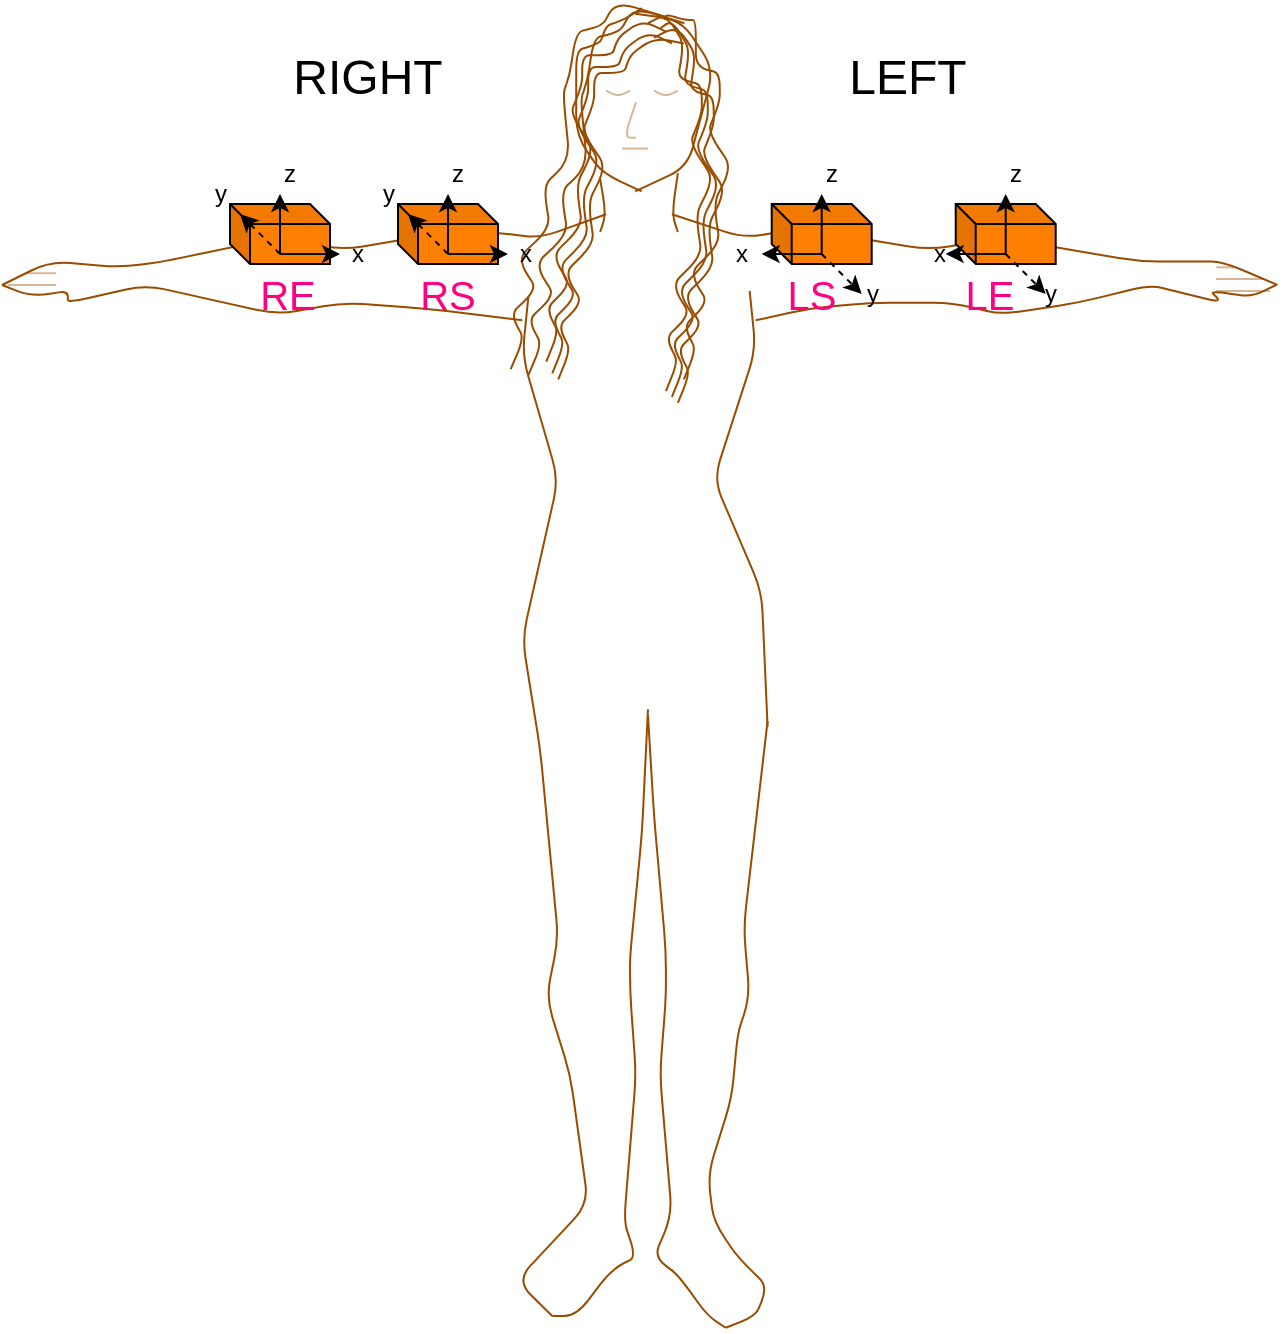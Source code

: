 <mxfile version="14.5.8" type="device"><diagram id="yC_cLRdMs22NeEhiaZ5R" name="Page-1"><mxGraphModel dx="1355" dy="1585" grid="1" gridSize="10" guides="1" tooltips="1" connect="1" arrows="1" fold="1" page="1" pageScale="1" pageWidth="1600" pageHeight="900" math="0" shadow="0"><root><mxCell id="0"/><mxCell id="1" parent="0"/><mxCell id="TYai1oXB8A6ur4gmSXfz-1" value="" style="group" vertex="1" connectable="0" parent="1"><mxGeometry x="160" y="-160" width="631" height="651" as="geometry"/></mxCell><mxCell id="TYai1oXB8A6ur4gmSXfz-2" value="" style="group;movable=0;resizable=0;rotatable=0;deletable=0;editable=0;connectable=0;fontStyle=4;container=0;" vertex="1" connectable="0" parent="TYai1oXB8A6ur4gmSXfz-1"><mxGeometry x="85" y="22" width="42" height="199" as="geometry"/></mxCell><mxCell id="TYai1oXB8A6ur4gmSXfz-3" value="" style="endArrow=none;html=1;strokeColor=#994C00;" edge="1" parent="TYai1oXB8A6ur4gmSXfz-1"><mxGeometry width="50" height="50" relative="1" as="geometry"><mxPoint x="373.815" y="153.176" as="sourcePoint"/><mxPoint x="633.991" y="135.502" as="targetPoint"/><Array as="points"><mxPoint x="400.73" y="147.285"/><mxPoint x="430.635" y="144.339"/><mxPoint x="472.502" y="144.339"/><mxPoint x="496.427" y="150.231"/><mxPoint x="535.303" y="144.339"/><mxPoint x="571.19" y="135.502"/><mxPoint x="583.152" y="138.448"/><mxPoint x="607.076" y="144.339"/><mxPoint x="601.095" y="138.448"/><mxPoint x="622.028" y="141.394"/></Array></mxGeometry></mxCell><mxCell id="TYai1oXB8A6ur4gmSXfz-4" value="" style="endArrow=none;html=1;strokeColor=#994C00;" edge="1" parent="TYai1oXB8A6ur4gmSXfz-1"><mxGeometry width="50" height="50" relative="1" as="geometry"><mxPoint x="331.948" y="100.154" as="sourcePoint"/><mxPoint x="634.793" y="135.502" as="targetPoint"/><Array as="points"><mxPoint x="367.834" y="111.937"/><mxPoint x="385.777" y="108.991"/><mxPoint x="406.711" y="108.991"/><mxPoint x="460.54" y="117.828"/><mxPoint x="496.427" y="111.937"/><mxPoint x="565.209" y="123.719"/><mxPoint x="586.142" y="123.719"/><mxPoint x="607.076" y="123.719"/></Array></mxGeometry></mxCell><mxCell id="TYai1oXB8A6ur4gmSXfz-5" value="" style="endArrow=none;html=1;strokeColor=#994C00;" edge="1" parent="TYai1oXB8A6ur4gmSXfz-1"><mxGeometry width="50" height="50" relative="1" as="geometry"><mxPoint x="-2.991" y="135.502" as="sourcePoint"/><mxPoint x="257.185" y="153.176" as="targetPoint"/><Array as="points"><mxPoint x="11.962" y="141.394"/><mxPoint x="29.905" y="138.448"/><mxPoint x="29.905" y="144.339"/><mxPoint x="68.782" y="135.502"/><mxPoint x="134.573" y="150.231"/><mxPoint x="167.469" y="144.339"/><mxPoint x="209.336" y="147.285"/></Array></mxGeometry></mxCell><mxCell id="TYai1oXB8A6ur4gmSXfz-6" value="" style="endArrow=none;html=1;strokeColor=#994C00;" edge="1" parent="TYai1oXB8A6ur4gmSXfz-1"><mxGeometry width="50" height="50" relative="1" as="geometry"><mxPoint x="-2.991" y="135.502" as="sourcePoint"/><mxPoint x="299.052" y="100.154" as="targetPoint"/><Array as="points"><mxPoint x="20.934" y="123.719"/><mxPoint x="56.82" y="126.665"/><mxPoint x="77.754" y="123.719"/><mxPoint x="134.573" y="111.937"/><mxPoint x="167.469" y="117.828"/><mxPoint x="203.355" y="111.937"/><mxPoint x="242.232" y="108.991"/><mxPoint x="266.156" y="111.937"/></Array></mxGeometry></mxCell><mxCell id="TYai1oXB8A6ur4gmSXfz-7" value="" style="endArrow=none;html=1;strokeColor=#994C00;opacity=40;" edge="1" parent="TYai1oXB8A6ur4gmSXfz-1"><mxGeometry width="50" height="50" relative="1" as="geometry"><mxPoint x="604.085" y="126.665" as="sourcePoint"/><mxPoint x="613.057" y="126.665" as="targetPoint"/></mxGeometry></mxCell><mxCell id="TYai1oXB8A6ur4gmSXfz-8" value="" style="endArrow=none;html=1;strokeColor=#994C00;opacity=40;" edge="1" parent="TYai1oXB8A6ur4gmSXfz-1"><mxGeometry width="50" height="50" relative="1" as="geometry"><mxPoint x="604.085" y="132.557" as="sourcePoint"/><mxPoint x="628.009" y="132.557" as="targetPoint"/></mxGeometry></mxCell><mxCell id="TYai1oXB8A6ur4gmSXfz-9" value="" style="endArrow=none;html=1;strokeColor=#994C00;opacity=40;" edge="1" parent="TYai1oXB8A6ur4gmSXfz-1"><mxGeometry width="50" height="50" relative="1" as="geometry"><mxPoint x="604.085" y="138.448" as="sourcePoint"/><mxPoint x="631" y="138.448" as="targetPoint"/></mxGeometry></mxCell><mxCell id="TYai1oXB8A6ur4gmSXfz-10" value="" style="endArrow=none;html=1;strokeColor=#994C00;opacity=40;" edge="1" parent="TYai1oXB8A6ur4gmSXfz-1"><mxGeometry width="50" height="50" relative="1" as="geometry"><mxPoint x="8.972" y="129.611" as="sourcePoint"/><mxPoint x="23.924" y="129.611" as="targetPoint"/></mxGeometry></mxCell><mxCell id="TYai1oXB8A6ur4gmSXfz-11" value="" style="endArrow=none;html=1;strokeColor=#994C00;opacity=40;" edge="1" parent="TYai1oXB8A6ur4gmSXfz-1"><mxGeometry width="50" height="50" relative="1" as="geometry"><mxPoint y="135.502" as="sourcePoint"/><mxPoint x="23.924" y="135.502" as="targetPoint"/></mxGeometry></mxCell><mxCell id="TYai1oXB8A6ur4gmSXfz-12" value="" style="endArrow=none;html=1;strokeColor=#994C00;opacity=40;" edge="1" parent="TYai1oXB8A6ur4gmSXfz-1"><mxGeometry width="50" height="50" relative="1" as="geometry"><mxPoint x="314.005" y="61.86" as="sourcePoint"/><mxPoint x="314.005" y="44.186" as="targetPoint"/><Array as="points"><mxPoint x="308.024" y="61.86"/></Array></mxGeometry></mxCell><mxCell id="TYai1oXB8A6ur4gmSXfz-13" value="" style="endArrow=none;html=1;strokeColor=#994C00;opacity=40;" edge="1" parent="TYai1oXB8A6ur4gmSXfz-1"><mxGeometry width="50" height="50" relative="1" as="geometry"><mxPoint x="299.052" y="38.294" as="sourcePoint"/><mxPoint x="311.014" y="38.294" as="targetPoint"/><Array as="points"><mxPoint x="305.033" y="41.24"/></Array></mxGeometry></mxCell><mxCell id="TYai1oXB8A6ur4gmSXfz-14" value="" style="endArrow=none;html=1;strokeColor=#994C00;opacity=40;" edge="1" parent="TYai1oXB8A6ur4gmSXfz-1"><mxGeometry width="50" height="50" relative="1" as="geometry"><mxPoint x="322.976" y="38.294" as="sourcePoint"/><mxPoint x="334.938" y="38.294" as="targetPoint"/><Array as="points"><mxPoint x="328.957" y="41.24"/></Array></mxGeometry></mxCell><mxCell id="TYai1oXB8A6ur4gmSXfz-15" value="" style="endArrow=none;html=1;strokeColor=#994C00;" edge="1" parent="TYai1oXB8A6ur4gmSXfz-1"><mxGeometry width="50" height="50" relative="1" as="geometry"><mxPoint x="337.929" y="14.729" as="sourcePoint"/><mxPoint x="275.128" y="182.633" as="targetPoint"/><Array as="points"><mxPoint x="322.976" y="11.783"/><mxPoint x="311.014" y="20.62"/><mxPoint x="308.024" y="29.457"/><mxPoint x="293.071" y="29.457"/><mxPoint x="293.071" y="44.186"/><mxPoint x="287.09" y="58.914"/><mxPoint x="299.052" y="76.588"/><mxPoint x="290.081" y="94.262"/><mxPoint x="293.071" y="114.882"/><mxPoint x="278.118" y="129.611"/><mxPoint x="287.09" y="144.339"/><mxPoint x="275.128" y="156.122"/><mxPoint x="281.109" y="167.905"/></Array></mxGeometry></mxCell><mxCell id="TYai1oXB8A6ur4gmSXfz-16" value="" style="endArrow=none;html=1;strokeColor=#994C00;" edge="1" parent="TYai1oXB8A6ur4gmSXfz-1"><mxGeometry x="167.469" y="100.154" width="149.526" height="147.285" as="geometry"><mxPoint x="296.062" y="82.48" as="sourcePoint"/><mxPoint x="296.062" y="108.991" as="targetPoint"/><Array as="points"><mxPoint x="299.052" y="100.154"/></Array></mxGeometry></mxCell><mxCell id="TYai1oXB8A6ur4gmSXfz-17" value="" style="endArrow=none;html=1;strokeColor=#994C00;" edge="1" parent="TYai1oXB8A6ur4gmSXfz-1"><mxGeometry x="164.479" y="100.154" width="149.526" height="147.285" as="geometry"><mxPoint x="334.938" y="79.534" as="sourcePoint"/><mxPoint x="334.938" y="108.991" as="targetPoint"/><Array as="points"><mxPoint x="331.948" y="100.154"/></Array></mxGeometry></mxCell><mxCell id="TYai1oXB8A6ur4gmSXfz-18" value="" style="endArrow=none;html=1;strokeColor=#994C00;" edge="1" parent="TYai1oXB8A6ur4gmSXfz-1"><mxGeometry x="164.479" y="64.805" width="149.526" height="147.285" as="geometry"><mxPoint x="272.137" y="651" as="sourcePoint"/><mxPoint x="260.175" y="141.394" as="targetPoint"/><Array as="points"><mxPoint x="254.194" y="633.326"/><mxPoint x="290.081" y="595.032"/><mxPoint x="281.109" y="530.226"/><mxPoint x="269.147" y="491.932"/><mxPoint x="275.128" y="462.475"/><mxPoint x="266.156" y="368.213"/><mxPoint x="257.185" y="312.244"/><mxPoint x="275.128" y="232.71"/><mxPoint x="257.185" y="170.851"/></Array></mxGeometry></mxCell><mxCell id="TYai1oXB8A6ur4gmSXfz-19" value="" style="endArrow=none;html=1;strokeColor=#994C00;" edge="1" parent="TYai1oXB8A6ur4gmSXfz-1"><mxGeometry x="164.479" y="64.805" width="149.526" height="147.285" as="geometry"><mxPoint x="379.796" y="356.43" as="sourcePoint"/><mxPoint x="370.825" y="138.448" as="targetPoint"/><Array as="points"><mxPoint x="376.806" y="288.679"/><mxPoint x="352.882" y="232.71"/><mxPoint x="373.815" y="167.905"/></Array></mxGeometry></mxCell><mxCell id="TYai1oXB8A6ur4gmSXfz-20" value="" style="endArrow=none;html=1;strokeColor=#994C00;" edge="1" parent="TYai1oXB8A6ur4gmSXfz-1"><mxGeometry x="164.479" y="64.805" width="149.526" height="147.285" as="geometry"><mxPoint x="272.137" y="651" as="sourcePoint"/><mxPoint x="319.986" y="347.593" as="targetPoint"/><Array as="points"><mxPoint x="284.1" y="651"/><mxPoint x="302.043" y="627.434"/><mxPoint x="314.005" y="621.543"/><mxPoint x="308.024" y="603.869"/><mxPoint x="314.005" y="530.226"/><mxPoint x="311.014" y="488.986"/><mxPoint x="311.014" y="471.312"/><mxPoint x="316.995" y="409.452"/></Array></mxGeometry></mxCell><mxCell id="TYai1oXB8A6ur4gmSXfz-21" value="" style="endArrow=none;html=1;strokeColor=#994C00;" edge="1" parent="TYai1oXB8A6ur4gmSXfz-1"><mxGeometry x="164.479" y="64.805" width="149.526" height="147.285" as="geometry"><mxPoint x="319.986" y="350.538" as="sourcePoint"/><mxPoint x="358.863" y="656.891" as="targetPoint"/><Array as="points"><mxPoint x="322.976" y="400.615"/><mxPoint x="328.957" y="468.367"/><mxPoint x="328.957" y="491.932"/><mxPoint x="325.967" y="530.226"/><mxPoint x="331.948" y="600.923"/><mxPoint x="322.976" y="621.543"/><mxPoint x="334.938" y="630.38"/><mxPoint x="349.891" y="651"/></Array></mxGeometry></mxCell><mxCell id="TYai1oXB8A6ur4gmSXfz-22" value="" style="endArrow=none;html=1;strokeColor=#994C00;" edge="1" parent="TYai1oXB8A6ur4gmSXfz-1"><mxGeometry x="164.479" y="64.805" width="149.526" height="147.285" as="geometry"><mxPoint x="379.796" y="353.484" as="sourcePoint"/><mxPoint x="358.863" y="656.891" as="targetPoint"/><Array as="points"><mxPoint x="367.834" y="456.584"/><mxPoint x="370.825" y="491.932"/><mxPoint x="364.844" y="509.606"/><mxPoint x="361.853" y="542.009"/><mxPoint x="349.891" y="580.303"/><mxPoint x="352.882" y="603.869"/><mxPoint x="364.844" y="621.543"/><mxPoint x="379.796" y="636.271"/><mxPoint x="373.815" y="651"/></Array></mxGeometry></mxCell><mxCell id="TYai1oXB8A6ur4gmSXfz-23" value="" style="endArrow=none;html=1;strokeColor=#994C00;" edge="1" parent="TYai1oXB8A6ur4gmSXfz-1"><mxGeometry x="254.194" y="64.805" width="149.526" height="147.285" as="geometry"><mxPoint x="331.948" y="14.729" as="sourcePoint"/><mxPoint x="272.137" y="179.688" as="targetPoint"/><Array as="points"><mxPoint x="319.986" y="8.837"/><mxPoint x="308.024" y="17.674"/><mxPoint x="305.033" y="26.511"/><mxPoint x="290.081" y="26.511"/><mxPoint x="290.081" y="41.24"/><mxPoint x="284.1" y="55.968"/><mxPoint x="296.062" y="73.643"/><mxPoint x="287.09" y="91.317"/><mxPoint x="290.081" y="111.937"/><mxPoint x="275.128" y="126.665"/><mxPoint x="284.1" y="141.394"/><mxPoint x="272.137" y="153.176"/><mxPoint x="278.118" y="164.959"/></Array></mxGeometry></mxCell><mxCell id="TYai1oXB8A6ur4gmSXfz-24" value="" style="endArrow=none;html=1;strokeColor=#994C00;" edge="1" parent="TYai1oXB8A6ur4gmSXfz-1"><mxGeometry x="254.194" y="64.805" width="149.526" height="147.285" as="geometry"><mxPoint x="328.957" y="8.837" as="sourcePoint"/><mxPoint x="269.147" y="173.796" as="targetPoint"/><Array as="points"><mxPoint x="316.995" y="2.946"/><mxPoint x="305.033" y="11.783"/><mxPoint x="302.043" y="20.62"/><mxPoint x="287.09" y="20.62"/><mxPoint x="287.09" y="35.348"/><mxPoint x="281.109" y="50.077"/><mxPoint x="293.071" y="67.751"/><mxPoint x="284.1" y="85.425"/><mxPoint x="287.09" y="106.045"/><mxPoint x="272.137" y="120.774"/><mxPoint x="281.109" y="135.502"/><mxPoint x="269.147" y="147.285"/><mxPoint x="275.128" y="159.068"/></Array></mxGeometry></mxCell><mxCell id="TYai1oXB8A6ur4gmSXfz-25" value="" style="group" vertex="1" connectable="0" parent="TYai1oXB8A6ur4gmSXfz-1"><mxGeometry x="328.957" width="32.896" height="179.688" as="geometry"/></mxCell><mxCell id="TYai1oXB8A6ur4gmSXfz-26" value="" style="endArrow=none;html=1;strokeColor=#994C00;exitX=0.522;exitY=0.021;exitDx=0;exitDy=0;exitPerimeter=0;" edge="1" parent="TYai1oXB8A6ur4gmSXfz-25" source="TYai1oXB8A6ur4gmSXfz-30"><mxGeometry width="50" height="50" relative="1" as="geometry"><mxPoint x="-11.962" y="5.891" as="sourcePoint"/><mxPoint y="188.525" as="targetPoint"/><Array as="points"><mxPoint/><mxPoint x="8.972" y="14.729"/><mxPoint x="5.981" y="32.403"/><mxPoint x="17.943" y="35.348"/><mxPoint x="17.943" y="50.077"/><mxPoint x="11.962" y="64.805"/><mxPoint x="23.924" y="82.48"/><mxPoint x="14.953" y="100.154"/><mxPoint x="17.943" y="120.774"/><mxPoint x="2.991" y="135.502"/><mxPoint x="11.962" y="150.231"/><mxPoint y="162.014"/><mxPoint x="5.981" y="173.796"/></Array></mxGeometry></mxCell><mxCell id="TYai1oXB8A6ur4gmSXfz-27" value="" style="endArrow=none;html=1;strokeColor=#994C00;exitX=0.613;exitY=0.055;exitDx=0;exitDy=0;exitPerimeter=0;" edge="1" parent="TYai1oXB8A6ur4gmSXfz-25" source="TYai1oXB8A6ur4gmSXfz-30"><mxGeometry width="50" height="50" relative="1" as="geometry"><mxPoint x="-8.972" y="8.837" as="sourcePoint"/><mxPoint x="2.991" y="191.471" as="targetPoint"/><Array as="points"><mxPoint x="2.991" y="2.946"/><mxPoint x="11.962" y="17.674"/><mxPoint x="8.972" y="35.348"/><mxPoint x="20.934" y="38.294"/><mxPoint x="20.934" y="53.023"/><mxPoint x="14.953" y="67.751"/><mxPoint x="26.915" y="85.425"/><mxPoint x="17.943" y="103.1"/><mxPoint x="20.934" y="123.719"/><mxPoint x="5.981" y="138.448"/><mxPoint x="14.953" y="153.176"/><mxPoint x="2.991" y="164.959"/><mxPoint x="8.972" y="176.742"/></Array></mxGeometry></mxCell><mxCell id="TYai1oXB8A6ur4gmSXfz-28" value="" style="endArrow=none;html=1;strokeColor=#994C00;" edge="1" parent="TYai1oXB8A6ur4gmSXfz-25"><mxGeometry width="50" height="50" relative="1" as="geometry"><mxPoint x="-5.981" y="11.783" as="sourcePoint"/><mxPoint x="5.981" y="194.416" as="targetPoint"/><Array as="points"><mxPoint x="5.981" y="5.891"/><mxPoint x="14.953" y="20.62"/><mxPoint x="11.962" y="38.294"/><mxPoint x="23.924" y="41.24"/><mxPoint x="23.924" y="55.968"/><mxPoint x="17.943" y="70.697"/><mxPoint x="29.905" y="88.371"/><mxPoint x="20.934" y="106.045"/><mxPoint x="23.924" y="126.665"/><mxPoint x="8.972" y="141.394"/><mxPoint x="17.943" y="156.122"/><mxPoint x="5.981" y="167.905"/><mxPoint x="11.962" y="179.688"/></Array></mxGeometry></mxCell><mxCell id="TYai1oXB8A6ur4gmSXfz-29" value="" style="endArrow=none;html=1;strokeColor=#994C00;" edge="1" parent="TYai1oXB8A6ur4gmSXfz-25" source="TYai1oXB8A6ur4gmSXfz-30"><mxGeometry width="50" height="50" relative="1" as="geometry"><mxPoint x="-8.972" y="2.946" as="sourcePoint"/><mxPoint x="8.972" y="182.633" as="targetPoint"/><Array as="points"><mxPoint/><mxPoint x="8.972" y="2.946"/><mxPoint x="14.953" y="2.946"/><mxPoint x="14.953" y="26.511"/><mxPoint x="26.915" y="29.457"/><mxPoint x="26.915" y="44.186"/><mxPoint x="20.934" y="58.914"/><mxPoint x="32.896" y="76.588"/><mxPoint x="23.924" y="94.262"/><mxPoint x="26.915" y="114.882"/><mxPoint x="11.962" y="129.611"/><mxPoint x="20.934" y="144.339"/><mxPoint x="8.972" y="156.122"/><mxPoint x="14.953" y="167.905"/></Array></mxGeometry></mxCell><mxCell id="TYai1oXB8A6ur4gmSXfz-30" value="" style="group;movable=1;resizable=1;rotatable=1;deletable=1;editable=1;connectable=1;" vertex="1" connectable="0" parent="TYai1oXB8A6ur4gmSXfz-25"><mxGeometry x="-44.858" y="2.946" width="68.782" height="76.588" as="geometry"/></mxCell><mxCell id="TYai1oXB8A6ur4gmSXfz-31" value="" style="endArrow=none;html=1;strokeColor=#994C00;" edge="1" parent="TYai1oXB8A6ur4gmSXfz-30"><mxGeometry width="50" height="50" relative="1" as="geometry"><mxPoint x="32.896" y="-5.891" as="sourcePoint"/><mxPoint x="32.753" y="85.779" as="targetPoint"/><Array as="points"><mxPoint x="23.924"/><mxPoint x="14.953" y="2.946"/><mxPoint x="11.962" y="11.783"/><mxPoint y="15.318"/><mxPoint y="58.207"/><mxPoint x="13.101" y="76.588"/></Array></mxGeometry></mxCell><mxCell id="TYai1oXB8A6ur4gmSXfz-32" value="" style="endArrow=none;html=1;strokeColor=#994C00;" edge="1" parent="TYai1oXB8A6ur4gmSXfz-30"><mxGeometry width="50" height="50" relative="1" as="geometry"><mxPoint x="29.478" y="-3.064" as="sourcePoint"/><mxPoint x="29.478" y="85.779" as="targetPoint"/><Array as="points"><mxPoint x="52.405"/><mxPoint x="68.782" y="24.508"/><mxPoint x="55.681" y="73.525"/></Array></mxGeometry></mxCell><mxCell id="TYai1oXB8A6ur4gmSXfz-33" value="" style="endArrow=none;html=1;strokeColor=#994C00;opacity=40;" edge="1" parent="TYai1oXB8A6ur4gmSXfz-30"><mxGeometry width="50" height="50" relative="1" as="geometry"><mxPoint x="22.927" y="64.334" as="sourcePoint"/><mxPoint x="36.029" y="64.334" as="targetPoint"/><Array as="points"/></mxGeometry></mxCell><mxCell id="TYai1oXB8A6ur4gmSXfz-34" value="" style="endArrow=none;html=1;strokeColor=#994C00;exitX=0.658;exitY=-0.017;exitDx=0;exitDy=0;exitPerimeter=0;" edge="1" parent="TYai1oXB8A6ur4gmSXfz-30" source="TYai1oXB8A6ur4gmSXfz-30"><mxGeometry width="50" height="50" relative="1" as="geometry"><mxPoint x="45.855" y="-3.064" as="sourcePoint"/><mxPoint x="-32.753" y="174.621" as="targetPoint"/><Array as="points"><mxPoint x="19.652" y="-9.191"/><mxPoint x="13.101" y="3.064"/><mxPoint y="6.127"/><mxPoint x="-3.275" y="27.572"/><mxPoint x="-6.551" y="36.762"/><mxPoint x="-3.275" y="70.461"/><mxPoint x="-16.377" y="82.715"/><mxPoint x="-13.101" y="104.16"/><mxPoint x="-29.478" y="119.478"/><mxPoint x="-19.652" y="134.795"/><mxPoint x="-32.753" y="147.049"/><mxPoint x="-26.203" y="159.304"/></Array></mxGeometry></mxCell><mxCell id="TYai1oXB8A6ur4gmSXfz-35" value="" style="endArrow=none;html=1;strokeColor=#994C00;exitX=0.658;exitY=-0.017;exitDx=0;exitDy=0;exitPerimeter=0;" edge="1" parent="TYai1oXB8A6ur4gmSXfz-30"><mxGeometry width="50" height="50" relative="1" as="geometry"><mxPoint x="54.081" y="1.644" as="sourcePoint"/><mxPoint x="-23.931" y="177.567" as="targetPoint"/><Array as="points"><mxPoint x="28.474" y="-6.245"/><mxPoint x="21.923" y="6.009"/><mxPoint x="8.822" y="9.073"/><mxPoint x="5.547" y="30.517"/><mxPoint x="2.271" y="39.708"/><mxPoint x="5.547" y="73.407"/><mxPoint x="-7.555" y="85.661"/><mxPoint x="-4.279" y="107.106"/><mxPoint x="-20.656" y="122.423"/><mxPoint x="-10.83" y="137.741"/><mxPoint x="-23.931" y="149.995"/><mxPoint x="-17.381" y="162.249"/></Array></mxGeometry></mxCell><mxCell id="TYai1oXB8A6ur4gmSXfz-36" value="" style="group" vertex="1" connectable="0" parent="TYai1oXB8A6ur4gmSXfz-1"><mxGeometry x="190.0" y="70" width="84.001" height="60.002" as="geometry"/></mxCell><mxCell id="TYai1oXB8A6ur4gmSXfz-37" value="" style="shape=cube;whiteSpace=wrap;html=1;boundedLbl=1;backgroundOutline=1;darkOpacity=0.05;darkOpacity2=0.1;size=10;fillColor=#FF8000;" vertex="1" parent="TYai1oXB8A6ur4gmSXfz-36"><mxGeometry x="5.0" y="25" width="50" height="30" as="geometry"/></mxCell><mxCell id="TYai1oXB8A6ur4gmSXfz-38" value="" style="group" vertex="1" connectable="0" parent="TYai1oXB8A6ur4gmSXfz-36"><mxGeometry width="84.001" height="60.002" as="geometry"/></mxCell><mxCell id="TYai1oXB8A6ur4gmSXfz-39" value="" style="endArrow=classic;html=1;" edge="1" parent="TYai1oXB8A6ur4gmSXfz-38"><mxGeometry width="50" height="50" relative="1" as="geometry"><mxPoint x="30.0" y="50" as="sourcePoint"/><mxPoint x="30.0" y="20" as="targetPoint"/></mxGeometry></mxCell><mxCell id="TYai1oXB8A6ur4gmSXfz-40" value="" style="endArrow=classic;html=1;dashed=1;entryX=0.805;entryY=-0.245;entryDx=0;entryDy=0;entryPerimeter=0;" edge="1" parent="TYai1oXB8A6ur4gmSXfz-38"><mxGeometry width="50" height="50" relative="1" as="geometry"><mxPoint x="30.0" y="50" as="sourcePoint"/><mxPoint x="10.0" y="30" as="targetPoint"/></mxGeometry></mxCell><mxCell id="TYai1oXB8A6ur4gmSXfz-41" value="" style="endArrow=classic;html=1;" edge="1" parent="TYai1oXB8A6ur4gmSXfz-38"><mxGeometry width="50" height="50" relative="1" as="geometry"><mxPoint x="30.0" y="50" as="sourcePoint"/><mxPoint x="60.0" y="50" as="targetPoint"/></mxGeometry></mxCell><mxCell id="TYai1oXB8A6ur4gmSXfz-42" value="z" style="text;html=1;resizable=0;points=[];autosize=1;align=left;verticalAlign=top;spacingTop=-4;" vertex="1" parent="TYai1oXB8A6ur4gmSXfz-38"><mxGeometry x="29.996" width="20" height="20" as="geometry"/></mxCell><mxCell id="TYai1oXB8A6ur4gmSXfz-43" value="x" style="text;html=1;resizable=0;points=[];autosize=1;align=left;verticalAlign=top;spacingTop=-4;" vertex="1" parent="TYai1oXB8A6ur4gmSXfz-38"><mxGeometry x="64.001" y="40.002" width="20" height="20" as="geometry"/></mxCell><mxCell id="TYai1oXB8A6ur4gmSXfz-44" value="y" style="text;html=1;align=center;verticalAlign=middle;resizable=0;points=[];autosize=1;" vertex="1" parent="TYai1oXB8A6ur4gmSXfz-38"><mxGeometry x="-10.0" y="10" width="20" height="20" as="geometry"/></mxCell><mxCell id="TYai1oXB8A6ur4gmSXfz-45" value="" style="group" vertex="1" connectable="0" parent="TYai1oXB8A6ur4gmSXfz-1"><mxGeometry x="106.0" y="70" width="84.001" height="60.002" as="geometry"/></mxCell><mxCell id="TYai1oXB8A6ur4gmSXfz-46" value="" style="shape=cube;whiteSpace=wrap;html=1;boundedLbl=1;backgroundOutline=1;darkOpacity=0.05;darkOpacity2=0.1;size=10;fillColor=#FF8000;" vertex="1" parent="TYai1oXB8A6ur4gmSXfz-45"><mxGeometry x="5.0" y="25" width="50" height="30" as="geometry"/></mxCell><mxCell id="TYai1oXB8A6ur4gmSXfz-47" value="" style="group" vertex="1" connectable="0" parent="TYai1oXB8A6ur4gmSXfz-45"><mxGeometry width="84.001" height="60.002" as="geometry"/></mxCell><mxCell id="TYai1oXB8A6ur4gmSXfz-48" value="" style="endArrow=classic;html=1;" edge="1" parent="TYai1oXB8A6ur4gmSXfz-47"><mxGeometry width="50" height="50" relative="1" as="geometry"><mxPoint x="30.0" y="50" as="sourcePoint"/><mxPoint x="30.0" y="20" as="targetPoint"/></mxGeometry></mxCell><mxCell id="TYai1oXB8A6ur4gmSXfz-49" value="" style="endArrow=classic;html=1;dashed=1;entryX=0.805;entryY=-0.245;entryDx=0;entryDy=0;entryPerimeter=0;" edge="1" parent="TYai1oXB8A6ur4gmSXfz-47"><mxGeometry width="50" height="50" relative="1" as="geometry"><mxPoint x="30.0" y="50" as="sourcePoint"/><mxPoint x="10.0" y="30" as="targetPoint"/></mxGeometry></mxCell><mxCell id="TYai1oXB8A6ur4gmSXfz-50" value="" style="endArrow=classic;html=1;" edge="1" parent="TYai1oXB8A6ur4gmSXfz-47"><mxGeometry width="50" height="50" relative="1" as="geometry"><mxPoint x="30.0" y="50" as="sourcePoint"/><mxPoint x="60.0" y="50" as="targetPoint"/></mxGeometry></mxCell><mxCell id="TYai1oXB8A6ur4gmSXfz-51" value="z" style="text;html=1;resizable=0;points=[];autosize=1;align=left;verticalAlign=top;spacingTop=-4;" vertex="1" parent="TYai1oXB8A6ur4gmSXfz-47"><mxGeometry x="29.996" width="20" height="20" as="geometry"/></mxCell><mxCell id="TYai1oXB8A6ur4gmSXfz-52" value="x" style="text;html=1;resizable=0;points=[];autosize=1;align=left;verticalAlign=top;spacingTop=-4;" vertex="1" parent="TYai1oXB8A6ur4gmSXfz-47"><mxGeometry x="64.001" y="40.002" width="20" height="20" as="geometry"/></mxCell><mxCell id="TYai1oXB8A6ur4gmSXfz-53" value="y" style="text;html=1;align=center;verticalAlign=middle;resizable=0;points=[];autosize=1;" vertex="1" parent="TYai1oXB8A6ur4gmSXfz-47"><mxGeometry x="-10.0" y="10" width="20" height="20" as="geometry"/></mxCell><mxCell id="TYai1oXB8A6ur4gmSXfz-73" value="" style="group" vertex="1" connectable="0" parent="TYai1oXB8A6ur4gmSXfz-1"><mxGeometry x="361.851" y="70" width="99" height="80" as="geometry"/></mxCell><mxCell id="TYai1oXB8A6ur4gmSXfz-64" value="" style="group" vertex="1" connectable="0" parent="TYai1oXB8A6ur4gmSXfz-73"><mxGeometry x="14.999" width="84.001" height="60.002" as="geometry"/></mxCell><mxCell id="TYai1oXB8A6ur4gmSXfz-65" value="" style="shape=cube;whiteSpace=wrap;html=1;boundedLbl=1;backgroundOutline=1;darkOpacity=0.05;darkOpacity2=0.1;size=10;fillColor=#FF8000;" vertex="1" parent="TYai1oXB8A6ur4gmSXfz-64"><mxGeometry x="5.0" y="25" width="50" height="30" as="geometry"/></mxCell><mxCell id="TYai1oXB8A6ur4gmSXfz-66" value="" style="group" vertex="1" connectable="0" parent="TYai1oXB8A6ur4gmSXfz-64"><mxGeometry width="84.001" height="60.002" as="geometry"/></mxCell><mxCell id="TYai1oXB8A6ur4gmSXfz-67" value="" style="endArrow=classic;html=1;" edge="1" parent="TYai1oXB8A6ur4gmSXfz-66"><mxGeometry width="50" height="50" relative="1" as="geometry"><mxPoint x="30.0" y="50" as="sourcePoint"/><mxPoint x="30.0" y="20" as="targetPoint"/></mxGeometry></mxCell><mxCell id="TYai1oXB8A6ur4gmSXfz-68" value="" style="endArrow=classic;html=1;dashed=1;" edge="1" parent="TYai1oXB8A6ur4gmSXfz-66"><mxGeometry width="50" height="50" relative="1" as="geometry"><mxPoint x="30.0" y="50" as="sourcePoint"/><mxPoint x="50.0" y="70" as="targetPoint"/></mxGeometry></mxCell><mxCell id="TYai1oXB8A6ur4gmSXfz-69" value="" style="endArrow=classic;html=1;" edge="1" parent="TYai1oXB8A6ur4gmSXfz-66"><mxGeometry width="50" height="50" relative="1" as="geometry"><mxPoint x="30.0" y="50" as="sourcePoint"/><mxPoint x="1.137e-13" y="50" as="targetPoint"/></mxGeometry></mxCell><mxCell id="TYai1oXB8A6ur4gmSXfz-70" value="z" style="text;html=1;resizable=0;points=[];autosize=1;align=left;verticalAlign=top;spacingTop=-4;" vertex="1" parent="TYai1oXB8A6ur4gmSXfz-66"><mxGeometry x="29.996" width="20" height="20" as="geometry"/></mxCell><mxCell id="TYai1oXB8A6ur4gmSXfz-71" value="x" style="text;html=1;resizable=0;points=[];autosize=1;align=left;verticalAlign=top;spacingTop=-4;" vertex="1" parent="TYai1oXB8A6ur4gmSXfz-73"><mxGeometry y="40.002" width="20" height="20" as="geometry"/></mxCell><mxCell id="TYai1oXB8A6ur4gmSXfz-72" value="y" style="text;html=1;align=center;verticalAlign=middle;resizable=0;points=[];autosize=1;" vertex="1" parent="TYai1oXB8A6ur4gmSXfz-73"><mxGeometry x="59.999" y="60" width="20" height="20" as="geometry"/></mxCell><mxCell id="TYai1oXB8A6ur4gmSXfz-77" value="&lt;font style=&quot;font-size: 20px&quot; color=&quot;#ff0080&quot;&gt;LS&lt;/font&gt;" style="text;html=1;strokeColor=none;fillColor=none;align=center;verticalAlign=middle;whiteSpace=wrap;rounded=0;" vertex="1" parent="TYai1oXB8A6ur4gmSXfz-73"><mxGeometry x="19.999" y="60" width="40" height="20" as="geometry"/></mxCell><mxCell id="TYai1oXB8A6ur4gmSXfz-74" value="" style="group" vertex="1" connectable="0" parent="TYai1oXB8A6ur4gmSXfz-1"><mxGeometry x="460.851" y="70" width="92" height="80" as="geometry"/></mxCell><mxCell id="TYai1oXB8A6ur4gmSXfz-62" value="y" style="text;html=1;align=center;verticalAlign=middle;resizable=0;points=[];autosize=1;" vertex="1" parent="TYai1oXB8A6ur4gmSXfz-74"><mxGeometry x="49.999" y="60" width="20" height="20" as="geometry"/></mxCell><mxCell id="TYai1oXB8A6ur4gmSXfz-61" value="x" style="text;html=1;resizable=0;points=[];autosize=1;align=left;verticalAlign=top;spacingTop=-4;" vertex="1" parent="TYai1oXB8A6ur4gmSXfz-74"><mxGeometry y="40.002" width="20" height="20" as="geometry"/></mxCell><mxCell id="TYai1oXB8A6ur4gmSXfz-54" value="" style="group" vertex="1" connectable="0" parent="TYai1oXB8A6ur4gmSXfz-74"><mxGeometry x="7.999" width="84.001" height="60.002" as="geometry"/></mxCell><mxCell id="TYai1oXB8A6ur4gmSXfz-55" value="" style="shape=cube;whiteSpace=wrap;html=1;boundedLbl=1;backgroundOutline=1;darkOpacity=0.05;darkOpacity2=0.1;size=10;fillColor=#FF8000;" vertex="1" parent="TYai1oXB8A6ur4gmSXfz-54"><mxGeometry x="5.0" y="25" width="50" height="30" as="geometry"/></mxCell><mxCell id="TYai1oXB8A6ur4gmSXfz-56" value="" style="group" vertex="1" connectable="0" parent="TYai1oXB8A6ur4gmSXfz-54"><mxGeometry width="84.001" height="60.002" as="geometry"/></mxCell><mxCell id="TYai1oXB8A6ur4gmSXfz-57" value="" style="endArrow=classic;html=1;" edge="1" parent="TYai1oXB8A6ur4gmSXfz-56"><mxGeometry width="50" height="50" relative="1" as="geometry"><mxPoint x="30.0" y="50" as="sourcePoint"/><mxPoint x="30.0" y="20" as="targetPoint"/></mxGeometry></mxCell><mxCell id="TYai1oXB8A6ur4gmSXfz-58" value="" style="endArrow=classic;html=1;dashed=1;" edge="1" parent="TYai1oXB8A6ur4gmSXfz-56"><mxGeometry width="50" height="50" relative="1" as="geometry"><mxPoint x="30.0" y="50" as="sourcePoint"/><mxPoint x="50.0" y="70" as="targetPoint"/></mxGeometry></mxCell><mxCell id="TYai1oXB8A6ur4gmSXfz-59" value="" style="endArrow=classic;html=1;" edge="1" parent="TYai1oXB8A6ur4gmSXfz-56"><mxGeometry width="50" height="50" relative="1" as="geometry"><mxPoint x="30.0" y="50" as="sourcePoint"/><mxPoint x="1.137e-13" y="50" as="targetPoint"/></mxGeometry></mxCell><mxCell id="TYai1oXB8A6ur4gmSXfz-60" value="z" style="text;html=1;resizable=0;points=[];autosize=1;align=left;verticalAlign=top;spacingTop=-4;" vertex="1" parent="TYai1oXB8A6ur4gmSXfz-56"><mxGeometry x="29.996" width="20" height="20" as="geometry"/></mxCell><mxCell id="TYai1oXB8A6ur4gmSXfz-78" value="&lt;font style=&quot;font-size: 20px&quot; color=&quot;#ff0080&quot;&gt;LE&lt;/font&gt;" style="text;html=1;strokeColor=none;fillColor=none;align=center;verticalAlign=middle;whiteSpace=wrap;rounded=0;" vertex="1" parent="TYai1oXB8A6ur4gmSXfz-74"><mxGeometry x="9.999" y="60" width="40" height="20" as="geometry"/></mxCell><mxCell id="TYai1oXB8A6ur4gmSXfz-75" value="&lt;font style=&quot;font-size: 24px&quot;&gt;RIGHT&lt;/font&gt;" style="text;html=1;strokeColor=none;fillColor=none;align=center;verticalAlign=middle;whiteSpace=wrap;rounded=0;" vertex="1" parent="TYai1oXB8A6ur4gmSXfz-1"><mxGeometry x="160" y="22" width="40" height="20" as="geometry"/></mxCell><mxCell id="TYai1oXB8A6ur4gmSXfz-76" value="&lt;font style=&quot;font-size: 24px&quot;&gt;LEFT&lt;/font&gt;" style="text;html=1;strokeColor=none;fillColor=none;align=center;verticalAlign=middle;whiteSpace=wrap;rounded=0;" vertex="1" parent="TYai1oXB8A6ur4gmSXfz-1"><mxGeometry x="430" y="22" width="40" height="20" as="geometry"/></mxCell><mxCell id="TYai1oXB8A6ur4gmSXfz-79" value="&lt;font style=&quot;font-size: 20px&quot; color=&quot;#ff0080&quot;&gt;RS&lt;/font&gt;" style="text;html=1;strokeColor=none;fillColor=none;align=center;verticalAlign=middle;whiteSpace=wrap;rounded=0;" vertex="1" parent="TYai1oXB8A6ur4gmSXfz-1"><mxGeometry x="200" y="130" width="40" height="20" as="geometry"/></mxCell><mxCell id="TYai1oXB8A6ur4gmSXfz-80" value="&lt;font style=&quot;font-size: 20px&quot; color=&quot;#ff0080&quot;&gt;RE&lt;/font&gt;" style="text;html=1;strokeColor=none;fillColor=none;align=center;verticalAlign=middle;whiteSpace=wrap;rounded=0;" vertex="1" parent="TYai1oXB8A6ur4gmSXfz-1"><mxGeometry x="120" y="130" width="40" height="20" as="geometry"/></mxCell></root></mxGraphModel></diagram></mxfile>